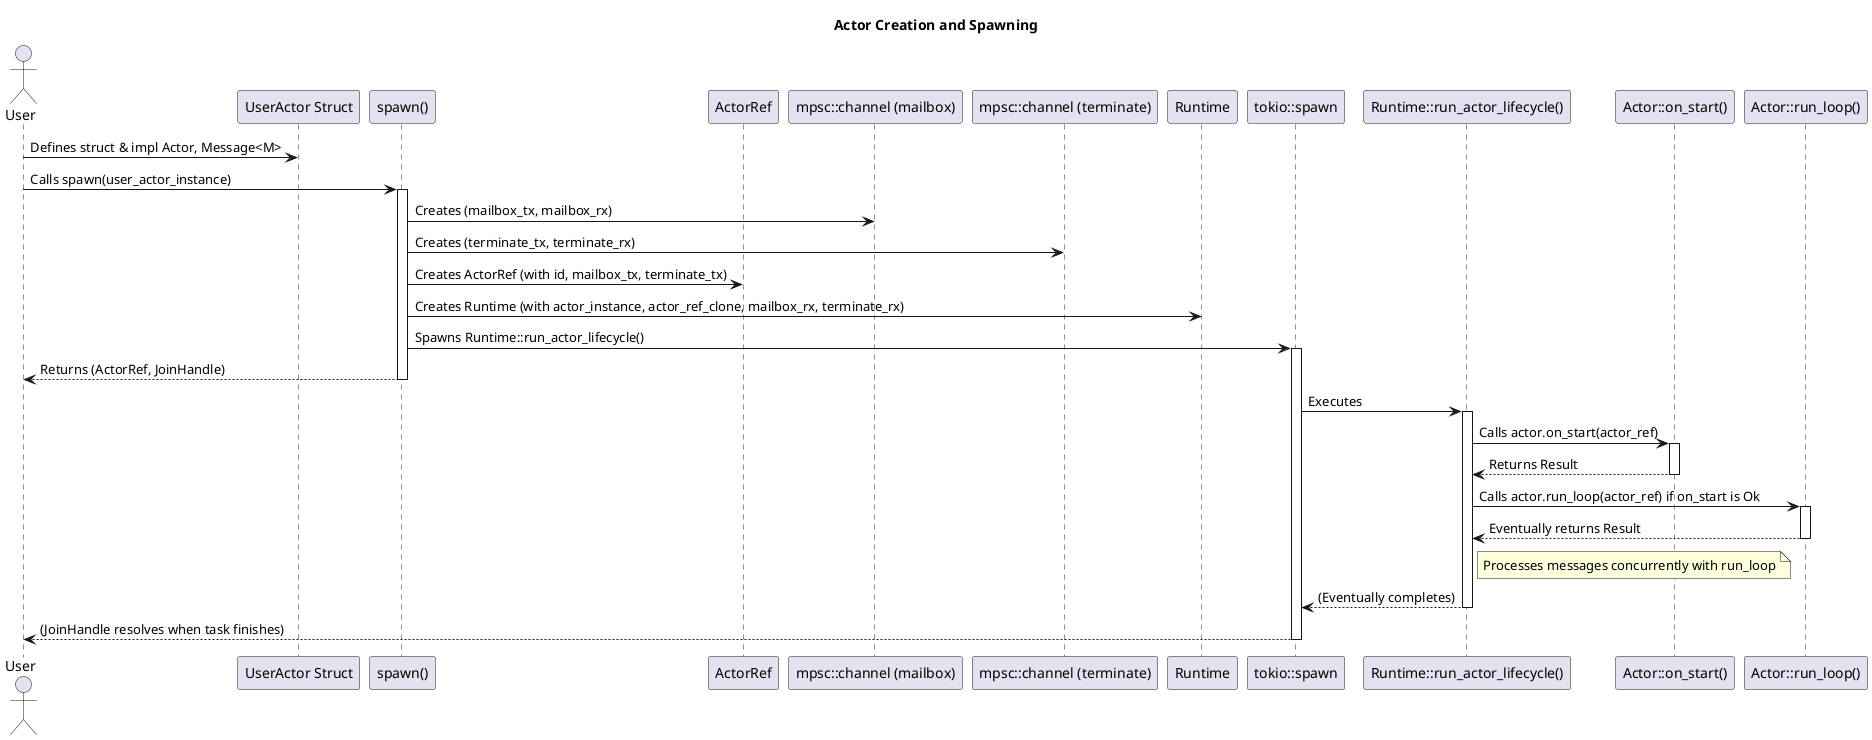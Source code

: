 @startuml Actor Cration and Spawning
title Actor Creation and Spawning

actor User
participant "UserActor Struct" as UserActor
participant "spawn()" as spawn_func
participant "ActorRef" as ActorRef_type
participant "mpsc::channel (mailbox)" as MailboxChannel
participant "mpsc::channel (terminate)" as TerminateChannel
participant "Runtime" as Runtime_type
participant "tokio::spawn" as tokio_spawn
participant "Runtime::run_actor_lifecycle()" as run_lifecycle
participant "Actor::on_start()" as on_start_method
participant "Actor::run_loop()" as run_loop_method

User -> UserActor: Defines struct & impl Actor, Message<M>
User -> spawn_func: Calls spawn(user_actor_instance)
activate spawn_func

spawn_func -> MailboxChannel: Creates (mailbox_tx, mailbox_rx)
spawn_func -> TerminateChannel: Creates (terminate_tx, terminate_rx)
spawn_func -> ActorRef_type: Creates ActorRef (with id, mailbox_tx, terminate_tx)
spawn_func -> Runtime_type: Creates Runtime (with actor_instance, actor_ref_clone, mailbox_rx, terminate_rx)
spawn_func -> tokio_spawn: Spawns Runtime::run_actor_lifecycle()
activate tokio_spawn
spawn_func --> User: Returns (ActorRef, JoinHandle)
deactivate spawn_func

tokio_spawn -> run_lifecycle: Executes
activate run_lifecycle
run_lifecycle -> on_start_method: Calls actor.on_start(actor_ref)
activate on_start_method
on_start_method --> run_lifecycle: Returns Result
deactivate on_start_method
run_lifecycle -> run_loop_method: Calls actor.run_loop(actor_ref) if on_start is Ok
activate run_loop_method
run_loop_method --> run_lifecycle: Eventually returns Result
deactivate run_loop_method
note right of run_lifecycle: Processes messages concurrently with run_loop

run_lifecycle --> tokio_spawn: (Eventually completes)
deactivate run_lifecycle
tokio_spawn --> User: (JoinHandle resolves when task finishes)
deactivate tokio_spawn

@enduml